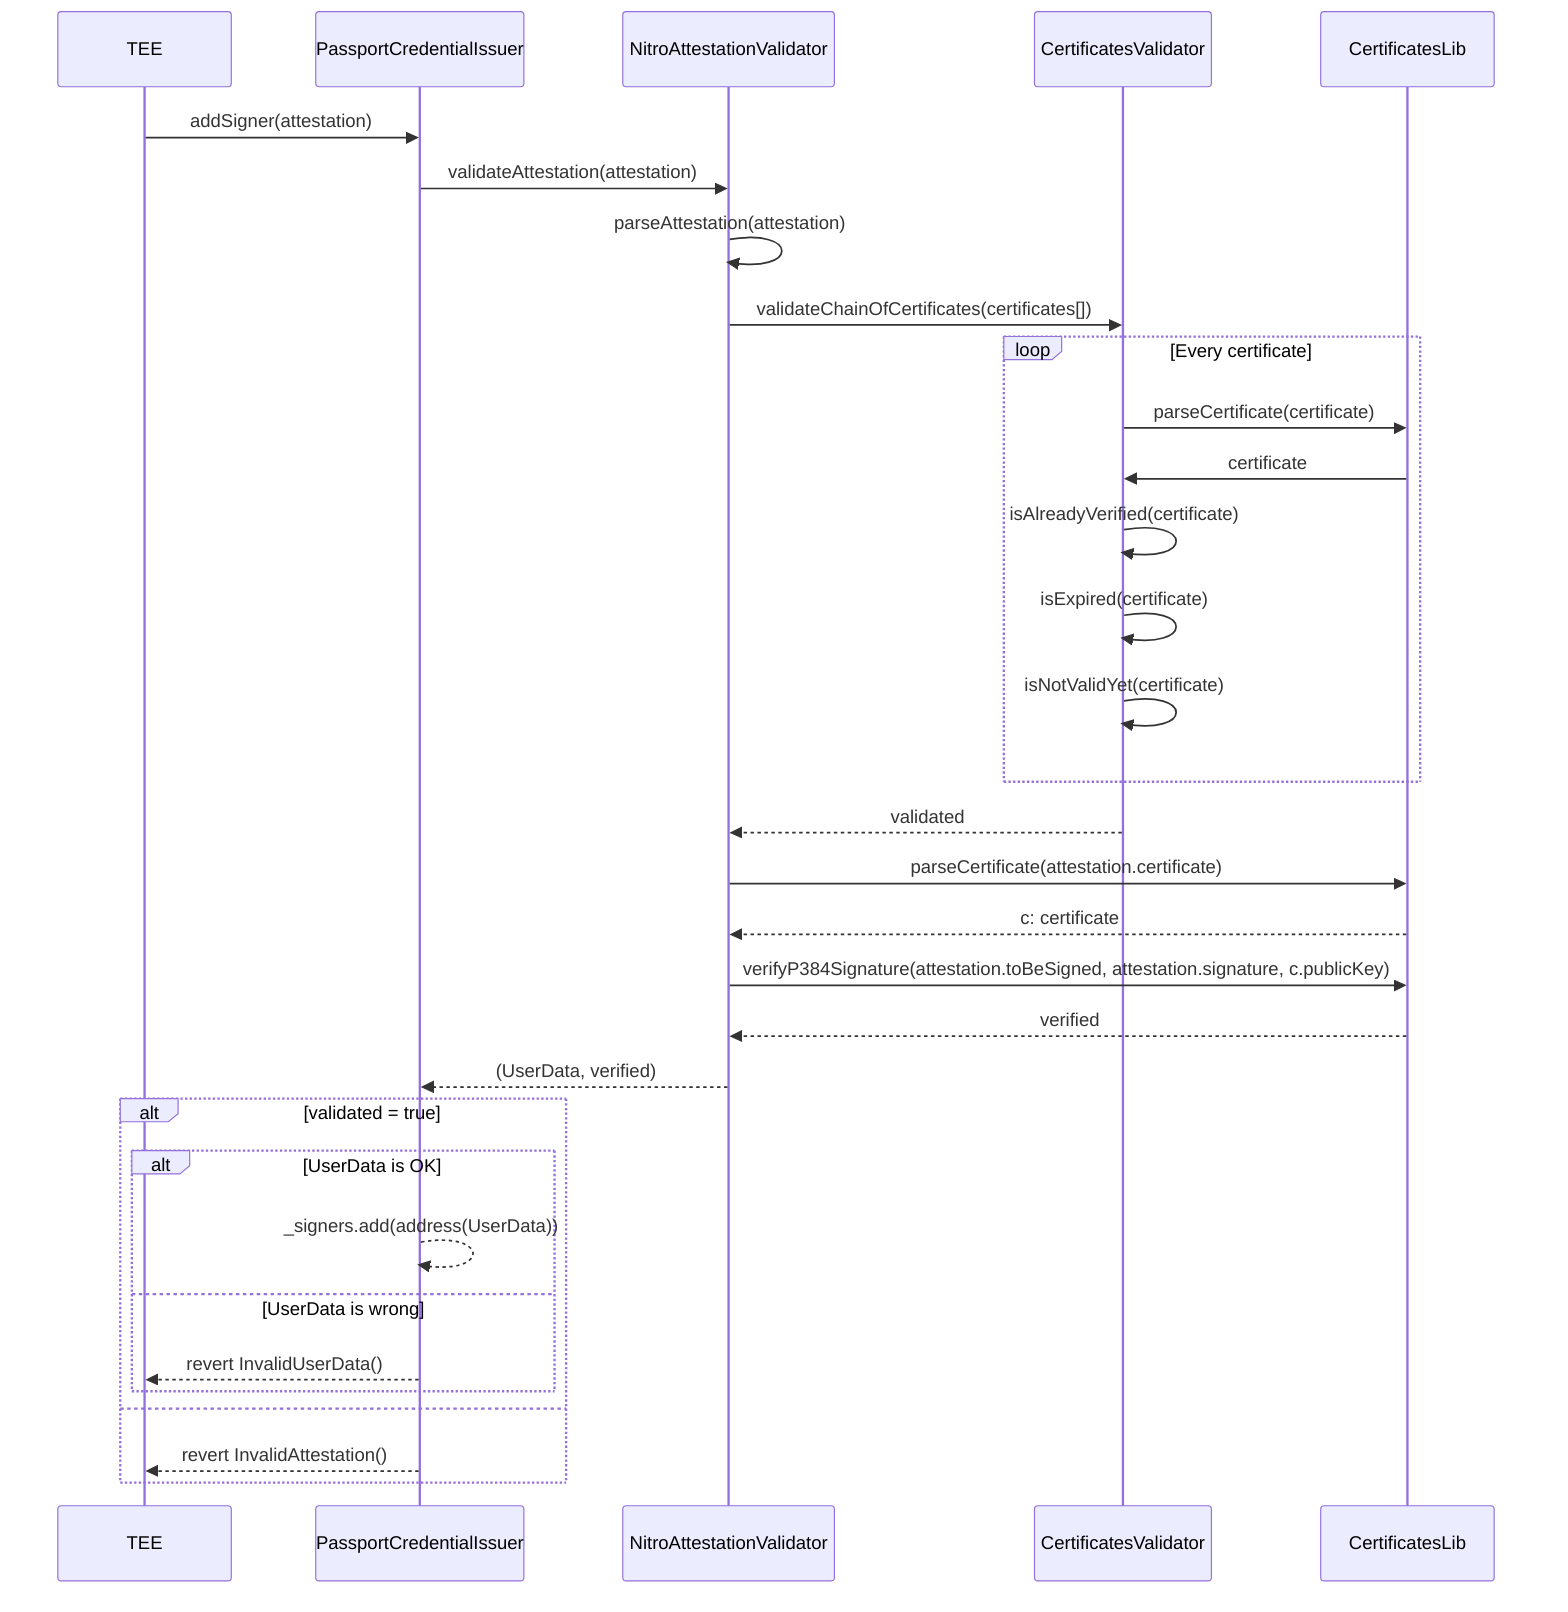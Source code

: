 sequenceDiagram
  participant C as TEE
  participant PCI as PassportCredentialIssuer
  participant NAV as NitroAttestationValidator
  participant CV as CertificatesValidator
  participant CL as CertificatesLib
  C ->> PCI: addSigner(attestation)
  PCI ->> NAV: validateAttestation(attestation)
  NAV->>NAV: parseAttestation(attestation)
  NAV->>CV: validateChainOfCertificates(certificates[])
  loop Every certificate
    CV->>CL: parseCertificate(certificate)
    CL->>CV: certificate
    CV->>CV: isAlreadyVerified(certificate)
    CV->>CV: isExpired(certificate)
    CV->>CV: isNotValidYet(certificate)
  end
  CV-->>NAV: validated
  NAV->>CL: parseCertificate(attestation.certificate)
  CL-->>NAV: c: certificate
  NAV->>CL: verifyP384Signature(attestation.toBeSigned, attestation.signature, c.publicKey)
  CL-->>NAV: verified
  NAV-->>PCI: (UserData, verified)
  alt validated = true
    alt UserData is OK
      PCI-->>PCI: _signers.add(address(UserData))
    else UserData is wrong
      PCI-->>C: revert InvalidUserData()
    end
  else
    PCI-->>C: revert InvalidAttestation()
  end